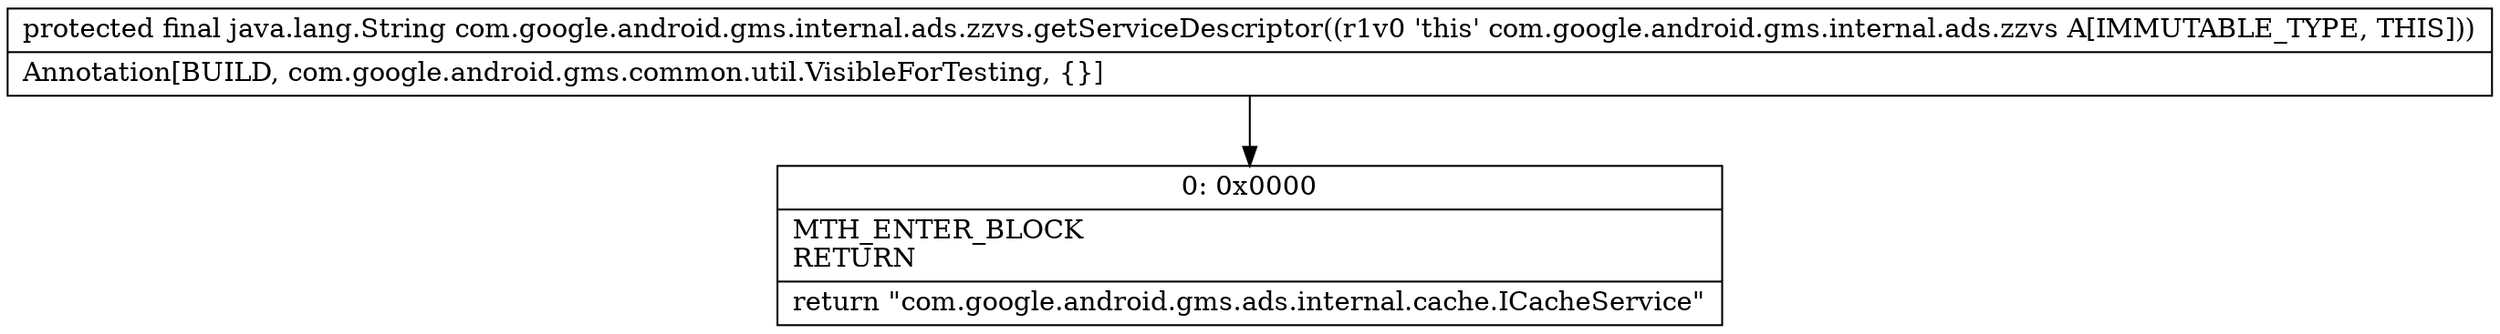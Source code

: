 digraph "CFG forcom.google.android.gms.internal.ads.zzvs.getServiceDescriptor()Ljava\/lang\/String;" {
Node_0 [shape=record,label="{0\:\ 0x0000|MTH_ENTER_BLOCK\lRETURN\l|return \"com.google.android.gms.ads.internal.cache.ICacheService\"\l}"];
MethodNode[shape=record,label="{protected final java.lang.String com.google.android.gms.internal.ads.zzvs.getServiceDescriptor((r1v0 'this' com.google.android.gms.internal.ads.zzvs A[IMMUTABLE_TYPE, THIS]))  | Annotation[BUILD, com.google.android.gms.common.util.VisibleForTesting, \{\}]\l}"];
MethodNode -> Node_0;
}

